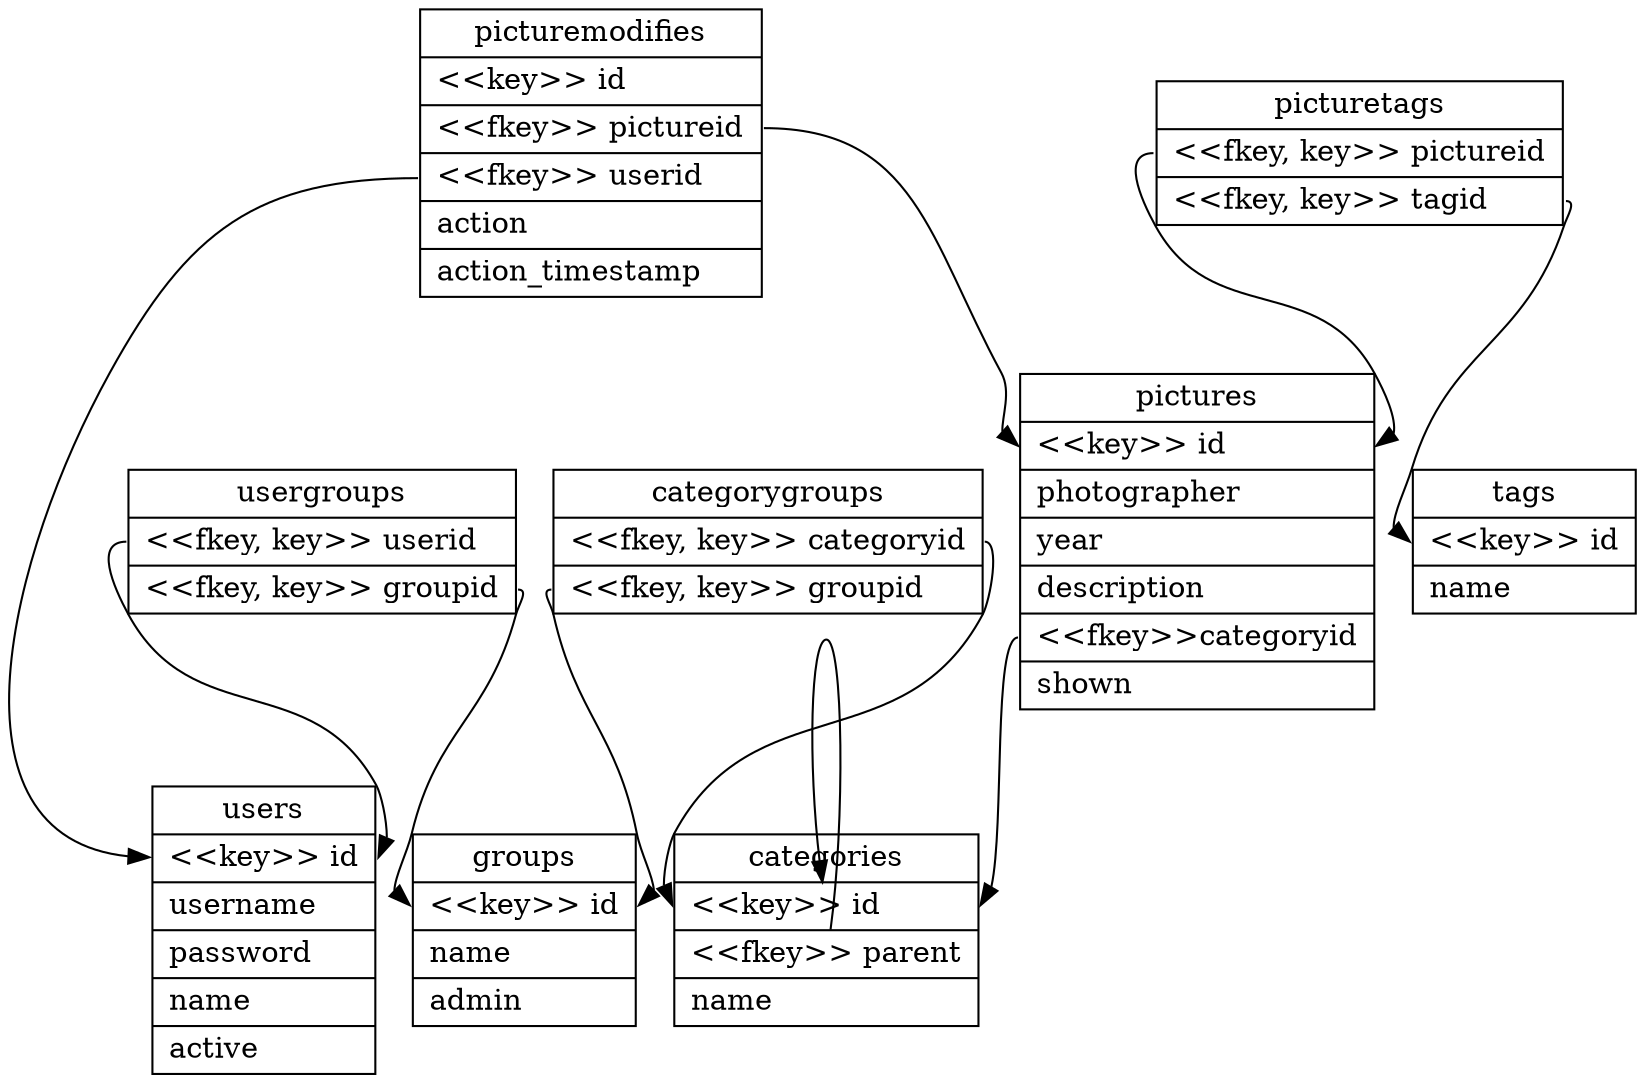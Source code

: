 strict digraph database {

    node [
        shape=record
    ]

    users [
        label="{users|<pkey> \<\<key\>\> id\l|username\l|password\l|name\l|active\l}"
    ]

    groups [
        label="{groups|<pkey> \<\<key\>\> id\l|name\l|admin\l}"
    ]

    usergroups [
        label="{usergroups|<pkey1> \<\<fkey, key\>\> userid\l|<pkey2> \<\<fkey, key\>\> groupid\l}"
    ]

    categories [
        label="{categories|<pkey> \<\<key\>\> id\l|<fkey> \<\<fkey\>\> parent\l|name\l}"
    ]

    pictures [
        label="{pictures|<pkey> \<\<key\>\> id\l|photographer\l|year\l|description\l|<fkey> \<\<fkey\>\>categoryid\l|shown\l}"
    ]

    categorygroups [
        label="{categorygroups|<pkey1> \<\<fkey, key\>\> categoryid\l|<pkey2> \<\<fkey, key\>\> groupid\l}"
    ]

    tags [
        label="{tags|<pkey> \<\<key\>\> id\l|name\l}"
    ]

    picturetags [
        label="{picturetags|<pkey1> \<\<fkey, key\>\> pictureid\l|<pkey2> \<\<fkey, key\>\> tagid\l}"
    ]

    picturemodifies [
        label="{picturemodifies|<pkey> \<\<key\>\> id\l|<fkey1> \<\<fkey\>\> pictureid\l|<fkey2> \<\<fkey\>\> userid\l|action\l|action_timestamp\l}"
    ]

    usergroups:pkey1->users:pkey[weight=8]
    usergroups:pkey2->groups:pkey[weight=8]
    categorygroups:pkey1->categories:pkey[weight=8]
    categorygroups:pkey2->groups:pkey[weight=8]
    pictures:fkey->categories:pkey
    picturetags:pkey1->pictures:pkey
    picturetags:pkey2->tags:pkey
    picturemodifies:fkey1->pictures:pkey
    picturemodifies:fkey2->users:pkey
    categories:fkey->categories:pkey

}
